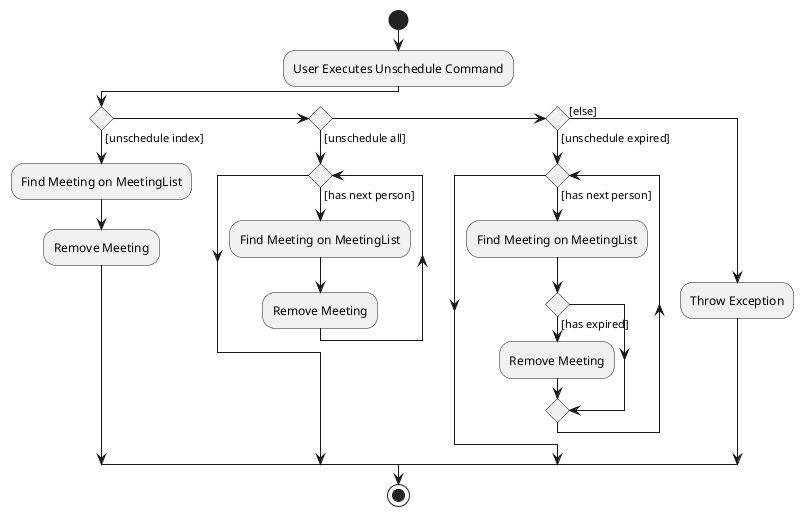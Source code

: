 @startuml
'https://plantuml.com/activity-diagram-beta

start
:User Executes Unschedule Command;

if () then([unschedule index])
    :Find Meeting on MeetingList;
    :Remove Meeting;
elseif () then ([unschedule all])
while () is ([has next person])
    :Find Meeting on MeetingList;
    :Remove Meeting;
endwhile
elseif () then([unschedule expired])
while () is ([has next person])
    :Find Meeting on MeetingList;
    if () then ([has expired])
        :Remove Meeting;
    endif
endwhile
else ([else])
    :Throw Exception;
endif
stop

@enduml
